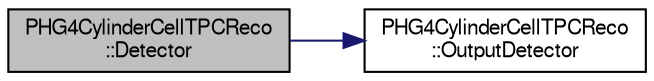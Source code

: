 digraph "PHG4CylinderCellTPCReco::Detector"
{
  bgcolor="transparent";
  edge [fontname="FreeSans",fontsize="10",labelfontname="FreeSans",labelfontsize="10"];
  node [fontname="FreeSans",fontsize="10",shape=record];
  rankdir="LR";
  Node1 [label="PHG4CylinderCellTPCReco\l::Detector",height=0.2,width=0.4,color="black", fillcolor="grey75", style="filled" fontcolor="black"];
  Node1 -> Node2 [color="midnightblue",fontsize="10",style="solid",fontname="FreeSans"];
  Node2 [label="PHG4CylinderCellTPCReco\l::OutputDetector",height=0.2,width=0.4,color="black",URL="$dc/d94/classPHG4CylinderCellTPCReco.html#a1982ab9ceb2b48ecb079c36527cff595"];
}
